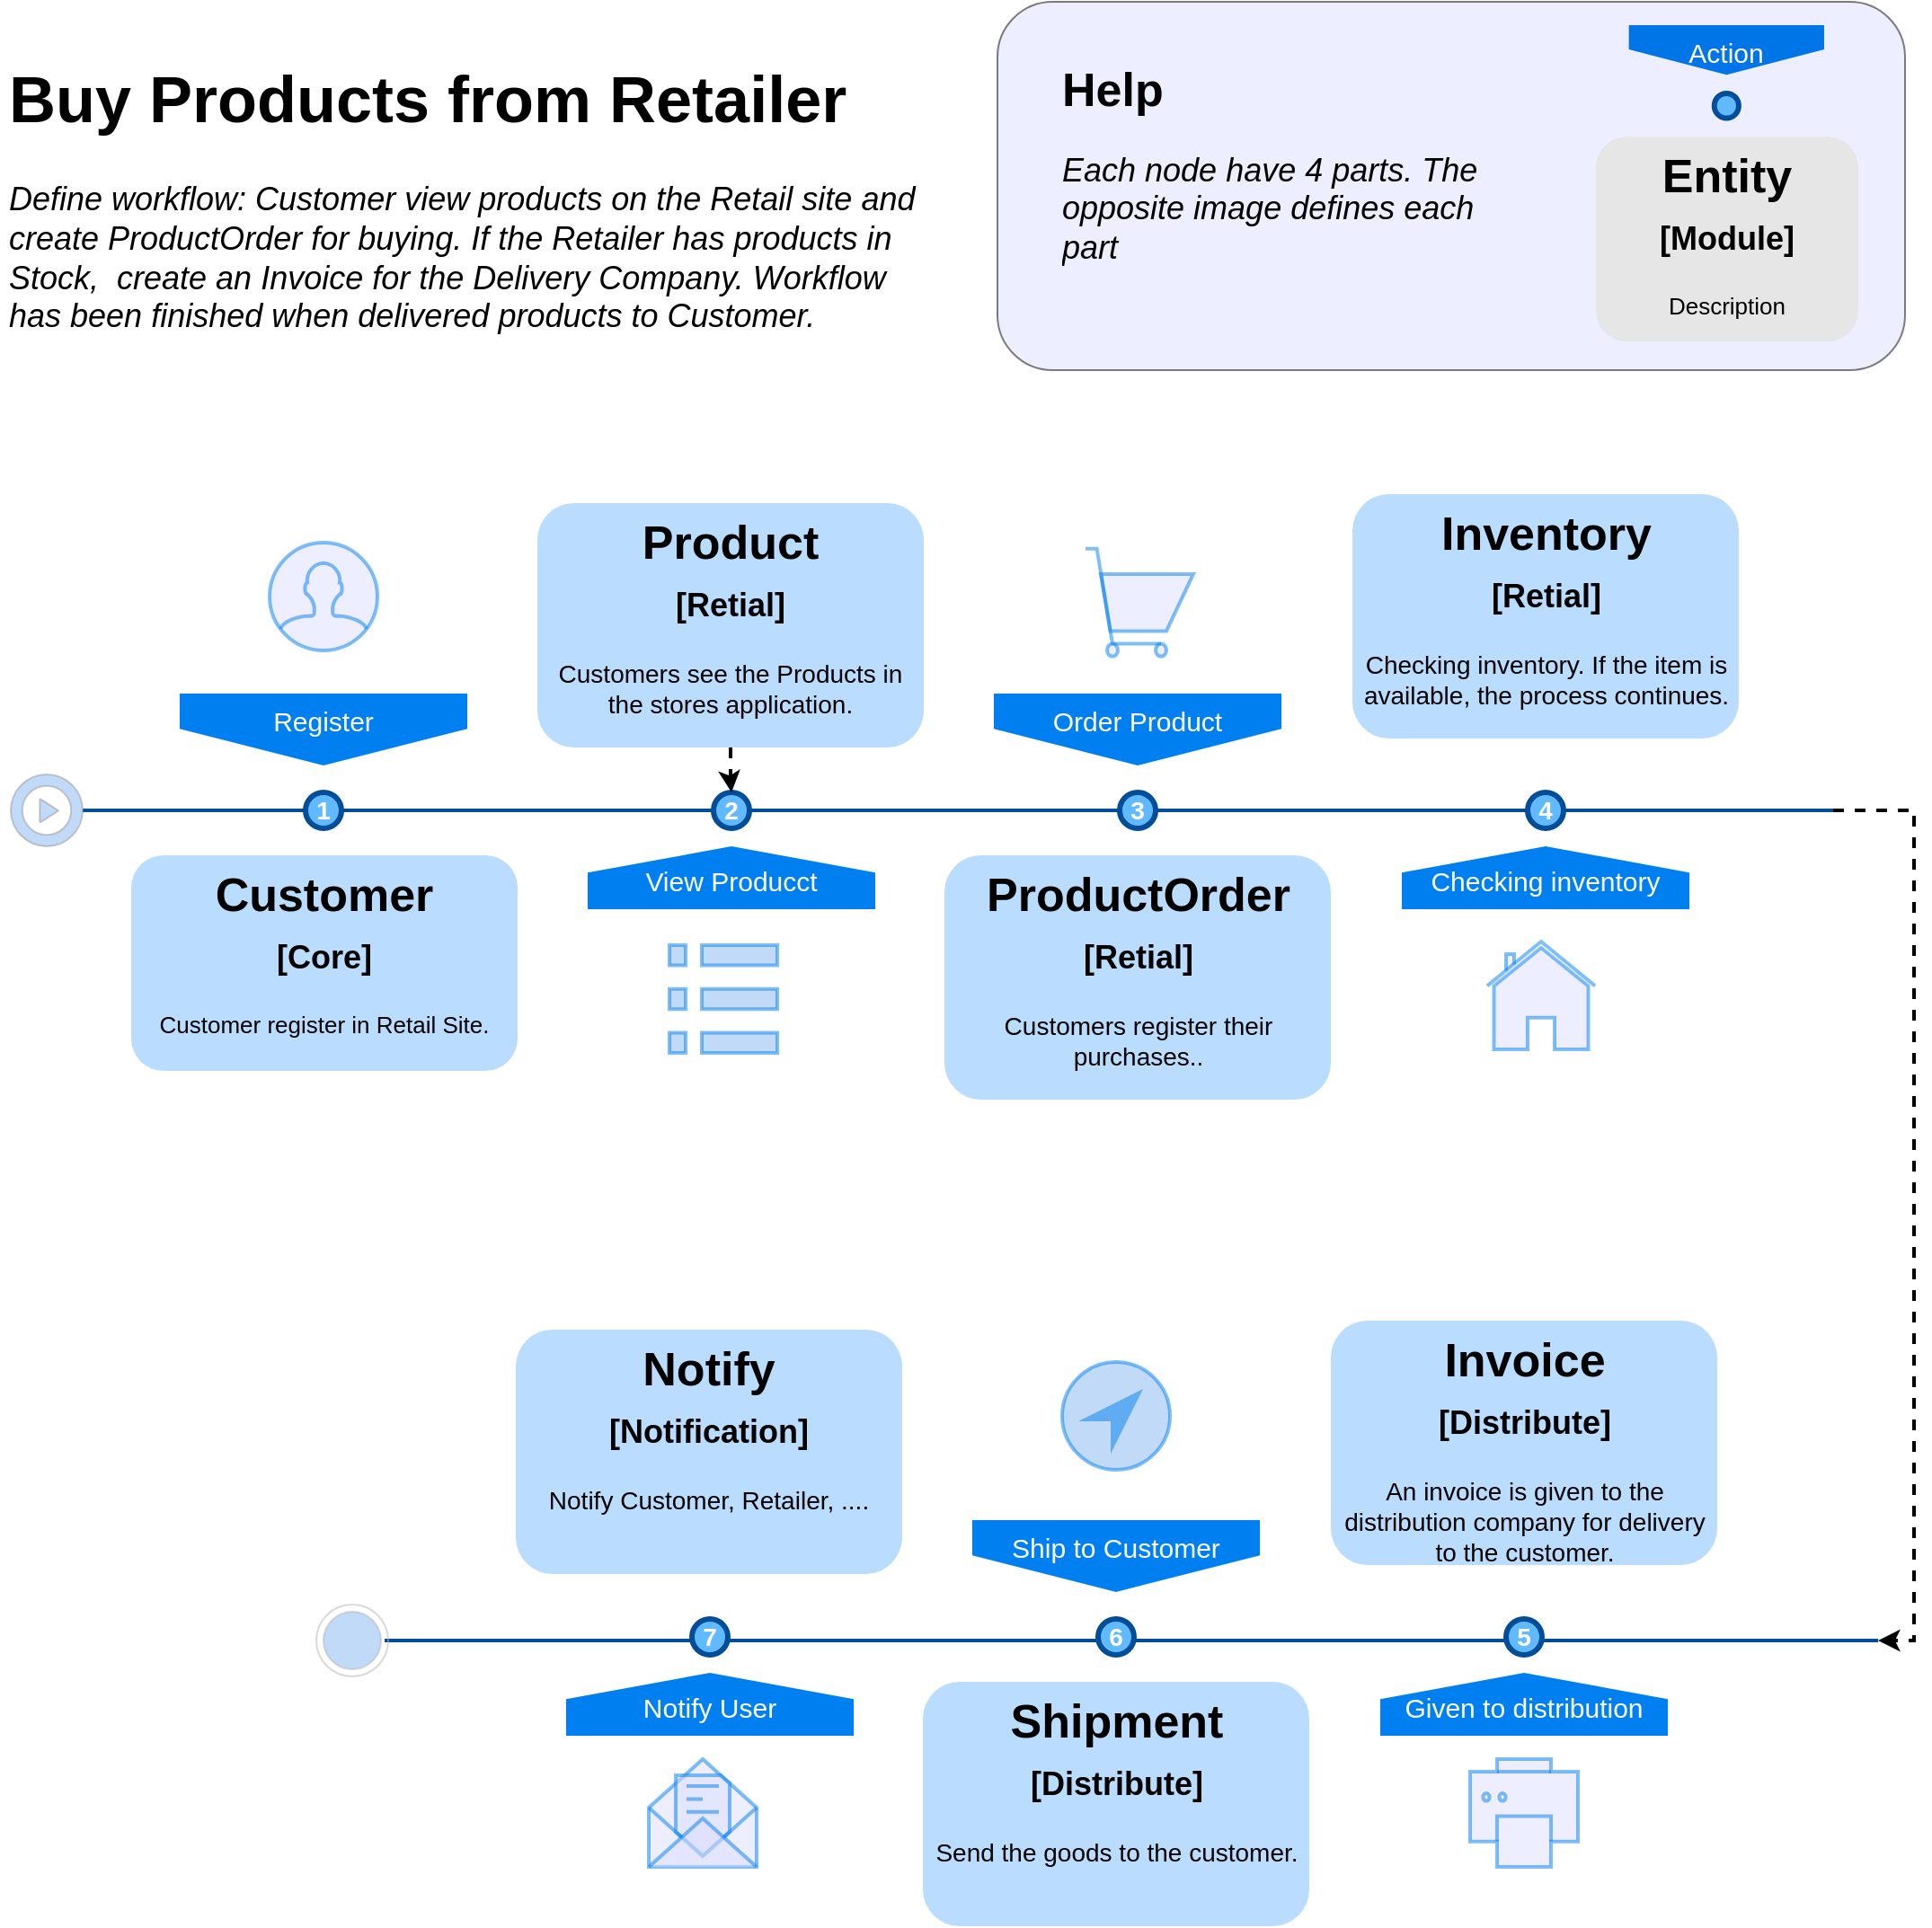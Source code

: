 <mxfile version="20.4.1" type="device" pages="2"><diagram name="Page-1" id="82e54ff1-d628-8f03-85c4-9753963a91cd"><mxGraphModel dx="1422" dy="767" grid="0" gridSize="10" guides="1" tooltips="1" connect="1" arrows="1" fold="1" page="1" pageScale="1" pageWidth="1100" pageHeight="850" background="none" math="0" shadow="0"><root><mxCell id="0"/><mxCell id="1" parent="0"/><mxCell id="tR_1geZ7VAj2H8YJCCF1-14" value="" style="line;strokeWidth=2;html=1;fillColor=none;fontSize=28;fontColor=#004D99;strokeColor=#004D99;fontFamily=Helvetica;" vertex="1" parent="1"><mxGeometry x="234" y="917" width="831" height="10" as="geometry"/></mxCell><mxCell id="tR_1geZ7VAj2H8YJCCF1-13" style="edgeStyle=orthogonalEdgeStyle;rounded=0;sketch=0;orthogonalLoop=1;jettySize=auto;html=1;exitX=1;exitY=0.5;exitDx=0;exitDy=0;exitPerimeter=0;fontSize=14;entryX=1;entryY=0.5;entryDx=0;entryDy=0;entryPerimeter=0;strokeWidth=2;endArrow=classic;endFill=1;jumpStyle=none;dashed=1;fontFamily=Helvetica;" edge="1" parent="1" source="4ec97bd9e5d20128-1" target="tR_1geZ7VAj2H8YJCCF1-14"><mxGeometry relative="1" as="geometry"><mxPoint x="1063.471" y="676.529" as="targetPoint"/></mxGeometry></mxCell><mxCell id="4ec97bd9e5d20128-1" value="" style="line;strokeWidth=2;html=1;fillColor=none;fontSize=28;fontColor=#004D99;strokeColor=#004D99;fontFamily=Helvetica;" parent="1" vertex="1"><mxGeometry x="66" y="455" width="974" height="10" as="geometry"/></mxCell><mxCell id="4ec97bd9e5d20128-5" value="Register" style="shape=offPageConnector;whiteSpace=wrap;html=1;fillColor=#0080F0;fontSize=15;fontColor=#FFFFFF;size=0.509;verticalAlign=top;strokeColor=none;fontFamily=Helvetica;" parent="1" vertex="1"><mxGeometry x="120" y="395" width="160" height="40" as="geometry"/></mxCell><mxCell id="4ec97bd9e5d20128-6" value="&lt;span&gt;Order Product&lt;/span&gt;" style="shape=offPageConnector;whiteSpace=wrap;html=1;fillColor=#0080F0;fontSize=15;fontColor=#FFFFFF;size=0.509;verticalAlign=top;strokeColor=none;fontFamily=Helvetica;" parent="1" vertex="1"><mxGeometry x="573" y="395" width="160" height="40" as="geometry"/></mxCell><mxCell id="4ec97bd9e5d20128-7" value="&lt;span&gt;View Producct&lt;/span&gt;" style="shape=offPageConnector;whiteSpace=wrap;html=1;fillColor=#0080F0;fontSize=15;fontColor=#FFFFFF;size=0.418;flipV=1;verticalAlign=bottom;strokeColor=none;spacingBottom=4;fontFamily=Helvetica;" parent="1" vertex="1"><mxGeometry x="347" y="480" width="160" height="35" as="geometry"/></mxCell><mxCell id="4ec97bd9e5d20128-8" value="&lt;div&gt;&lt;br&gt;&lt;/div&gt;&lt;div&gt;Checking inventory&lt;/div&gt;" style="shape=offPageConnector;whiteSpace=wrap;html=1;fillColor=#0080F0;fontSize=15;fontColor=#FFFFFF;size=0.418;flipV=1;verticalAlign=bottom;strokeColor=none;spacingBottom=4;fontFamily=Helvetica;" parent="1" vertex="1"><mxGeometry x="800" y="480" width="160" height="35" as="geometry"/></mxCell><mxCell id="4ec97bd9e5d20128-9" value="1" style="ellipse;whiteSpace=wrap;html=1;fillColor=#61BAFF;fontSize=14;fontColor=#FFFFFF;strokeWidth=3;strokeColor=#004D99;fontStyle=1;fontFamily=Helvetica;" parent="1" vertex="1"><mxGeometry x="190" y="450" width="20" height="20" as="geometry"/></mxCell><mxCell id="4ec97bd9e5d20128-10" value="2" style="ellipse;whiteSpace=wrap;html=1;fillColor=#61BAFF;fontSize=14;fontColor=#FFFFFF;strokeWidth=3;strokeColor=#004D99;fontStyle=1;fontFamily=Helvetica;" parent="1" vertex="1"><mxGeometry x="417" y="450" width="20" height="20" as="geometry"/></mxCell><mxCell id="4ec97bd9e5d20128-11" value="3" style="ellipse;whiteSpace=wrap;html=1;fillColor=#61BAFF;fontSize=14;fontColor=#FFFFFF;strokeWidth=3;strokeColor=#004D99;fontStyle=1;fontFamily=Helvetica;" parent="1" vertex="1"><mxGeometry x="643" y="450" width="20" height="20" as="geometry"/></mxCell><mxCell id="4ec97bd9e5d20128-13" value="4" style="ellipse;whiteSpace=wrap;html=1;fillColor=#61BAFF;fontSize=14;fontColor=#FFFFFF;strokeWidth=3;strokeColor=#004D99;fontStyle=1;fontFamily=Helvetica;" parent="1" vertex="1"><mxGeometry x="870" y="450" width="20" height="20" as="geometry"/></mxCell><mxCell id="4ec97bd9e5d20128-14" value="&lt;h1&gt;Customer&lt;br&gt;&lt;font style=&quot;font-size: 18px;&quot;&gt;[Core]&lt;/font&gt;&lt;/h1&gt;&lt;p&gt;Customer register in Retail Site.&lt;/p&gt;" style="text;html=1;spacing=5;spacingTop=-20;whiteSpace=wrap;overflow=hidden;strokeColor=none;strokeWidth=3;fillColor=#BADDFF;fontSize=13;fontColor=#000000;align=center;rounded=1;fontFamily=Helvetica;" parent="1" vertex="1"><mxGeometry x="93" y="485" width="215" height="120" as="geometry"/></mxCell><mxCell id="tR_1geZ7VAj2H8YJCCF1-27" value="" style="edgeStyle=orthogonalEdgeStyle;rounded=0;sketch=0;jumpStyle=none;orthogonalLoop=1;jettySize=auto;html=1;dashed=1;strokeWidth=2;fontSize=14;endArrow=classic;endFill=1;fontFamily=Helvetica;" edge="1" parent="1" source="4ec97bd9e5d20128-16" target="4ec97bd9e5d20128-10"><mxGeometry relative="1" as="geometry"/></mxCell><mxCell id="4ec97bd9e5d20128-16" value="&lt;h1 style=&quot;&quot;&gt;&lt;font style=&quot;font-size: 26px;&quot;&gt;Product&lt;/font&gt;&lt;br&gt;&lt;font style=&quot;font-size: 18px;&quot;&gt;[Retial]&lt;/font&gt;&lt;/h1&gt;&lt;p style=&quot;&quot;&gt;&lt;font style=&quot;font-size: 14px;&quot;&gt;Customers see the Products in the stores application.&lt;/font&gt;&lt;/p&gt;" style="text;html=1;spacing=5;spacingTop=-20;whiteSpace=wrap;overflow=hidden;strokeColor=none;strokeWidth=3;fillColor=#BADDFF;fontSize=13;fontColor=#000000;align=center;rounded=1;fontFamily=Helvetica;" parent="1" vertex="1"><mxGeometry x="319" y="289" width="215" height="136" as="geometry"/></mxCell><mxCell id="tR_1geZ7VAj2H8YJCCF1-4" value="" style="rounded=1;whiteSpace=wrap;html=1;fontSize=18;opacity=50;fillColor=#DBDEFF;fontFamily=Helvetica;" vertex="1" parent="1"><mxGeometry x="575" y="10" width="505" height="205" as="geometry"/></mxCell><mxCell id="tR_1geZ7VAj2H8YJCCF1-6" value="&lt;h1 style=&quot;font-size: 26px;&quot;&gt;&lt;font style=&quot;font-size: 26px;&quot;&gt;Help&lt;/font&gt;&lt;/h1&gt;&lt;p style=&quot;&quot;&gt;&lt;font style=&quot;font-size: 18px;&quot;&gt;&lt;i&gt;Each node have 4 parts. The opposite image defines each part&amp;nbsp;&lt;/i&gt;&lt;/font&gt;&lt;/p&gt;" style="text;html=1;strokeColor=none;fillColor=none;spacing=5;spacingTop=-20;whiteSpace=wrap;overflow=hidden;rounded=0;fontSize=18;opacity=50;fontFamily=Helvetica;" vertex="1" parent="1"><mxGeometry x="606" y="37" width="246" height="148" as="geometry"/></mxCell><mxCell id="tR_1geZ7VAj2H8YJCCF1-7" value="" style="group;fontFamily=Helvetica;" vertex="1" connectable="0" parent="1"><mxGeometry x="908" y="23" width="146" height="176" as="geometry"/></mxCell><mxCell id="tR_1geZ7VAj2H8YJCCF1-1" value="Action" style="shape=offPageConnector;whiteSpace=wrap;html=1;fillColor=#0075E8;fontSize=15;fontColor=#FFFFFF;size=0.509;verticalAlign=top;strokeColor=none;fontFamily=Helvetica;" vertex="1" parent="tR_1geZ7VAj2H8YJCCF1-7"><mxGeometry x="18.335" width="108.651" height="27.608" as="geometry"/></mxCell><mxCell id="tR_1geZ7VAj2H8YJCCF1-2" value="" style="ellipse;whiteSpace=wrap;html=1;fillColor=#61BAFF;fontSize=28;fontColor=#004D99;strokeWidth=3;strokeColor=#004D99;fontFamily=Helvetica;" vertex="1" parent="tR_1geZ7VAj2H8YJCCF1-7"><mxGeometry x="65.87" y="37.961" width="13.581" height="13.804" as="geometry"/></mxCell><mxCell id="tR_1geZ7VAj2H8YJCCF1-3" value="&lt;h1&gt;Entity&lt;br&gt;&lt;font style=&quot;font-size: 18px;&quot;&gt;[Module]&lt;/font&gt;&lt;/h1&gt;&lt;p&gt;Description&lt;/p&gt;" style="text;html=1;spacing=5;spacingTop=-20;whiteSpace=wrap;overflow=hidden;strokeColor=none;strokeWidth=3;fillColor=#E6E6E6;fontSize=13;fontColor=#000000;align=center;rounded=1;fontFamily=Helvetica;" vertex="1" parent="tR_1geZ7VAj2H8YJCCF1-7"><mxGeometry y="62.118" width="146" height="113.882" as="geometry"/></mxCell><mxCell id="tR_1geZ7VAj2H8YJCCF1-9" value="&lt;h1&gt;Buy Products from Retailer&lt;/h1&gt;&lt;p&gt;&lt;i&gt;Define workflow: Customer view products on the Retail site and create ProductOrder for buying. If the Retailer has products in Stock,&amp;nbsp; create an Invoice for the Delivery Company. Workflow has been finished when delivered products to Customer.&lt;/i&gt;&lt;/p&gt;" style="text;html=1;strokeColor=none;fillColor=none;spacing=5;spacingTop=-20;whiteSpace=wrap;overflow=hidden;rounded=0;fontSize=18;opacity=50;align=left;fontFamily=Helvetica;" vertex="1" parent="1"><mxGeometry x="20" y="29" width="513" height="188" as="geometry"/></mxCell><mxCell id="tR_1geZ7VAj2H8YJCCF1-10" value="&lt;h1 style=&quot;&quot;&gt;&lt;font style=&quot;font-size: 26px;&quot;&gt;ProductOrder&lt;/font&gt;&lt;br&gt;&lt;font style=&quot;font-size: 18px;&quot;&gt;[Retial]&lt;/font&gt;&lt;/h1&gt;&lt;p style=&quot;&quot;&gt;&lt;font style=&quot;font-size: 14px;&quot;&gt;Customers register their purchases..&lt;/font&gt;&lt;/p&gt;" style="text;html=1;spacing=5;spacingTop=-20;whiteSpace=wrap;overflow=hidden;strokeColor=none;strokeWidth=3;fillColor=#BADDFF;fontSize=13;fontColor=#000000;align=center;rounded=1;fontFamily=Helvetica;" vertex="1" parent="1"><mxGeometry x="545.5" y="485" width="215" height="136" as="geometry"/></mxCell><mxCell id="tR_1geZ7VAj2H8YJCCF1-11" value="&lt;h1 style=&quot;&quot;&gt;Inventory&lt;br&gt;&lt;font style=&quot;font-size: 18px;&quot;&gt;[Retial]&lt;/font&gt;&lt;/h1&gt;&lt;p style=&quot;&quot;&gt;&lt;font style=&quot;font-size: 14px;&quot;&gt;Checking inventory. If the item is available, the process continues.&lt;/font&gt;&lt;/p&gt;" style="text;html=1;spacing=5;spacingTop=-20;whiteSpace=wrap;overflow=hidden;strokeColor=none;strokeWidth=3;fillColor=#BADDFF;fontSize=13;fontColor=#000000;align=center;rounded=1;fontFamily=Helvetica;" vertex="1" parent="1"><mxGeometry x="772.5" y="284" width="215" height="136" as="geometry"/></mxCell><mxCell id="tR_1geZ7VAj2H8YJCCF1-16" value="&lt;span&gt;Ship to Customer&lt;/span&gt;" style="shape=offPageConnector;whiteSpace=wrap;html=1;fillColor=#0080F0;fontSize=15;fontColor=#FFFFFF;size=0.509;verticalAlign=top;strokeColor=none;fontFamily=Helvetica;" vertex="1" parent="1"><mxGeometry x="561" y="855" width="160" height="40" as="geometry"/></mxCell><mxCell id="tR_1geZ7VAj2H8YJCCF1-17" value="Notify User" style="shape=offPageConnector;whiteSpace=wrap;html=1;fillColor=#0080F0;fontSize=15;fontColor=#FFFFFF;size=0.418;flipV=1;verticalAlign=bottom;strokeColor=none;spacingBottom=4;fontFamily=Helvetica;" vertex="1" parent="1"><mxGeometry x="335" y="940" width="160" height="35" as="geometry"/></mxCell><mxCell id="tR_1geZ7VAj2H8YJCCF1-18" value="Given to distribution" style="shape=offPageConnector;whiteSpace=wrap;html=1;fillColor=#0080F0;fontSize=15;fontColor=#FFFFFF;size=0.418;flipV=1;verticalAlign=bottom;strokeColor=none;spacingBottom=4;fontFamily=Helvetica;" vertex="1" parent="1"><mxGeometry x="788" y="940" width="160" height="35" as="geometry"/></mxCell><mxCell id="tR_1geZ7VAj2H8YJCCF1-20" value="7" style="ellipse;whiteSpace=wrap;html=1;fillColor=#61BAFF;fontSize=14;fontColor=#FFFFFF;strokeWidth=3;strokeColor=#004D99;fontStyle=1;fontFamily=Helvetica;" vertex="1" parent="1"><mxGeometry x="405" y="910" width="20" height="20" as="geometry"/></mxCell><mxCell id="tR_1geZ7VAj2H8YJCCF1-21" value="6" style="ellipse;whiteSpace=wrap;html=1;fillColor=#61BAFF;fontSize=14;fontColor=#FFFFFF;strokeWidth=3;strokeColor=#004D99;fontStyle=1;fontFamily=Helvetica;" vertex="1" parent="1"><mxGeometry x="631" y="910" width="20" height="20" as="geometry"/></mxCell><mxCell id="tR_1geZ7VAj2H8YJCCF1-22" value="5" style="ellipse;whiteSpace=wrap;html=1;fillColor=#61BAFF;fontSize=14;fontColor=#FFFFFF;strokeWidth=3;strokeColor=#004D99;fontStyle=1;fontFamily=Helvetica;" vertex="1" parent="1"><mxGeometry x="858" y="910" width="20" height="20" as="geometry"/></mxCell><mxCell id="tR_1geZ7VAj2H8YJCCF1-24" value="&lt;h1 style=&quot;&quot;&gt;&lt;font style=&quot;font-size: 26px;&quot;&gt;Notify&lt;/font&gt;&lt;br&gt;&lt;font style=&quot;font-size: 18px;&quot;&gt;[Notification]&lt;br&gt;&lt;/font&gt;&lt;/h1&gt;&lt;p style=&quot;&quot;&gt;&lt;font style=&quot;font-size: 14px;&quot;&gt;Notify Customer, Retailer, ....&lt;/font&gt;&lt;/p&gt;" style="text;html=1;spacing=5;spacingTop=-20;whiteSpace=wrap;overflow=hidden;strokeColor=none;strokeWidth=3;fillColor=#BADDFF;fontSize=13;fontColor=#000000;align=center;rounded=1;fontFamily=Helvetica;" vertex="1" parent="1"><mxGeometry x="307" y="749" width="215" height="136" as="geometry"/></mxCell><mxCell id="tR_1geZ7VAj2H8YJCCF1-25" value="&lt;h1 style=&quot;&quot;&gt;&lt;font style=&quot;font-size: 26px;&quot;&gt;Shipment&lt;/font&gt;&lt;br&gt;&lt;font style=&quot;font-size: 18px;&quot;&gt;[Distribute]&lt;/font&gt;&lt;/h1&gt;&lt;p style=&quot;&quot;&gt;&lt;font style=&quot;font-size: 14px;&quot;&gt;Send the goods to the customer.&lt;/font&gt;&lt;/p&gt;" style="text;html=1;spacing=5;spacingTop=-20;whiteSpace=wrap;overflow=hidden;strokeColor=none;strokeWidth=3;fillColor=#BADDFF;fontSize=13;fontColor=#000000;align=center;rounded=1;fontFamily=Helvetica;" vertex="1" parent="1"><mxGeometry x="533.5" y="945" width="215" height="136" as="geometry"/></mxCell><mxCell id="tR_1geZ7VAj2H8YJCCF1-26" value="&lt;h1 style=&quot;&quot;&gt;&lt;font style=&quot;font-size: 26px;&quot;&gt;Invoice&lt;/font&gt;&lt;br&gt;&lt;font style=&quot;font-size: 18px;&quot;&gt;[Distribute]&lt;br&gt;&lt;/font&gt;&lt;/h1&gt;&lt;p style=&quot;&quot;&gt;&lt;font style=&quot;font-size: 14px;&quot;&gt;An invoice is given to the distribution company for delivery to the customer.&lt;/font&gt;&lt;/p&gt;" style="text;html=1;spacing=5;spacingTop=-20;whiteSpace=wrap;overflow=hidden;strokeColor=none;strokeWidth=3;fillColor=#BADDFF;fontSize=13;fontColor=#000000;align=center;rounded=1;fontFamily=Helvetica;" vertex="1" parent="1"><mxGeometry x="760.5" y="744" width="215" height="136" as="geometry"/></mxCell><mxCell id="tR_1geZ7VAj2H8YJCCF1-30" value="" style="ellipse;html=1;shape=endState;fillColor=#82B6F1;strokeColor=#B3B3B3;fontSize=14;fontColor=#FFFFFF;opacity=50;fontFamily=Helvetica;" vertex="1" parent="1"><mxGeometry x="196" y="902" width="40" height="40" as="geometry"/></mxCell><mxCell id="tR_1geZ7VAj2H8YJCCF1-28" value="" style="sketch=0;html=1;aspect=fixed;strokeColor=#999999;shadow=0;align=center;verticalAlign=top;fillColor=#82B6F1;shape=mxgraph.gcp2.play_start;fontSize=14;fontColor=#FFFFFF;opacity=50;fontFamily=Helvetica;" vertex="1" parent="1"><mxGeometry x="26" y="440" width="40" height="40" as="geometry"/></mxCell><mxCell id="tR_1geZ7VAj2H8YJCCF1-44" value="" style="html=1;verticalLabelPosition=bottom;align=center;labelBackgroundColor=#ffffff;verticalAlign=top;strokeWidth=2;strokeColor=#0080F0;shadow=0;dashed=0;shape=mxgraph.ios7.icons.preferences;pointerEvents=1;fontFamily=Helvetica;fontSize=14;fontColor=#FFFFFF;fillColor=#82B6F1;opacity=50;" vertex="1" parent="1"><mxGeometry x="392.5" y="535" width="60" height="60" as="geometry"/></mxCell><mxCell id="tR_1geZ7VAj2H8YJCCF1-45" value="" style="html=1;verticalLabelPosition=bottom;align=center;labelBackgroundColor=#ffffff;verticalAlign=top;strokeWidth=2;strokeColor=#0080F0;shadow=0;dashed=0;shape=mxgraph.ios7.icons.location_2;fontFamily=Helvetica;fontSize=14;fontColor=#FFFFFF;fillColor=#82B6F1;opacity=50;" vertex="1" parent="1"><mxGeometry x="611" y="767" width="60" height="60" as="geometry"/></mxCell><mxCell id="tR_1geZ7VAj2H8YJCCF1-49" value="" style="html=1;verticalLabelPosition=bottom;align=center;labelBackgroundColor=#ffffff;verticalAlign=top;strokeWidth=2;strokeColor=#0080F0;shadow=0;dashed=0;shape=mxgraph.ios7.icons.shopping_cart;fontFamily=Helvetica;fontSize=14;fontColor=#FFFFFF;fillColor=#DBDEFF;opacity=50;" vertex="1" parent="1"><mxGeometry x="624" y="314.35" width="60" height="60" as="geometry"/></mxCell><mxCell id="tR_1geZ7VAj2H8YJCCF1-50" value="" style="html=1;verticalLabelPosition=bottom;align=center;labelBackgroundColor=#ffffff;verticalAlign=top;strokeWidth=2;strokeColor=#0080F0;shadow=0;dashed=0;shape=mxgraph.ios7.icons.user;fontFamily=Helvetica;fontSize=14;fontColor=#FFFFFF;fillColor=#DBDEFF;opacity=50;" vertex="1" parent="1"><mxGeometry x="170" y="311" width="60" height="60" as="geometry"/></mxCell><mxCell id="tR_1geZ7VAj2H8YJCCF1-52" value="" style="html=1;verticalLabelPosition=bottom;align=center;labelBackgroundColor=#ffffff;verticalAlign=top;strokeWidth=2;strokeColor=#0080F0;shadow=0;dashed=0;shape=mxgraph.ios7.icons.envelope_(message);fontFamily=Helvetica;fontSize=14;fontColor=#FFFFFF;fillColor=#DBDEFF;opacity=50;" vertex="1" parent="1"><mxGeometry x="381" y="988" width="60" height="60" as="geometry"/></mxCell><mxCell id="tR_1geZ7VAj2H8YJCCF1-55" value="" style="html=1;verticalLabelPosition=bottom;align=center;labelBackgroundColor=#ffffff;verticalAlign=top;strokeWidth=2;strokeColor=#0080F0;shadow=0;dashed=0;shape=mxgraph.ios7.icons.home;fontFamily=Helvetica;fontSize=14;fontColor=#FFFFFF;fillColor=#DBDEFF;opacity=50;" vertex="1" parent="1"><mxGeometry x="847.5" y="533" width="60" height="60" as="geometry"/></mxCell><mxCell id="tR_1geZ7VAj2H8YJCCF1-56" value="" style="html=1;verticalLabelPosition=bottom;align=center;labelBackgroundColor=#ffffff;verticalAlign=top;strokeWidth=2;strokeColor=#0080F0;shadow=0;dashed=0;shape=mxgraph.ios7.icons.printer;fontFamily=Helvetica;fontSize=14;fontColor=#FFFFFF;fillColor=#DBDEFF;opacity=50;" vertex="1" parent="1"><mxGeometry x="838" y="988" width="60" height="60" as="geometry"/></mxCell></root></mxGraphModel></diagram><diagram id="YafvLD3rTISsYXzBHyFz" name="Page-2"><mxGraphModel dx="1422" dy="767" grid="1" gridSize="10" guides="1" tooltips="1" connect="1" arrows="1" fold="1" page="1" pageScale="1" pageWidth="827" pageHeight="1169" math="0" shadow="0"><root><mxCell id="0"/><mxCell id="1" parent="0"/><mxCell id="RAEixdfNt42HVkKW8DKs-4" value="" style="curved=1;endArrow=classic;html=1;rounded=0;sketch=1;" edge="1" parent="1"><mxGeometry width="50" height="50" relative="1" as="geometry"><mxPoint x="204" y="110" as="sourcePoint"/><mxPoint x="394" y="670" as="targetPoint"/><Array as="points"><mxPoint x="474" y="40"/><mxPoint x="274" y="300"/><mxPoint x="574" y="160"/><mxPoint x="424" y="340"/><mxPoint x="624" y="400"/><mxPoint x="334" y="470"/></Array></mxGeometry></mxCell></root></mxGraphModel></diagram></mxfile>